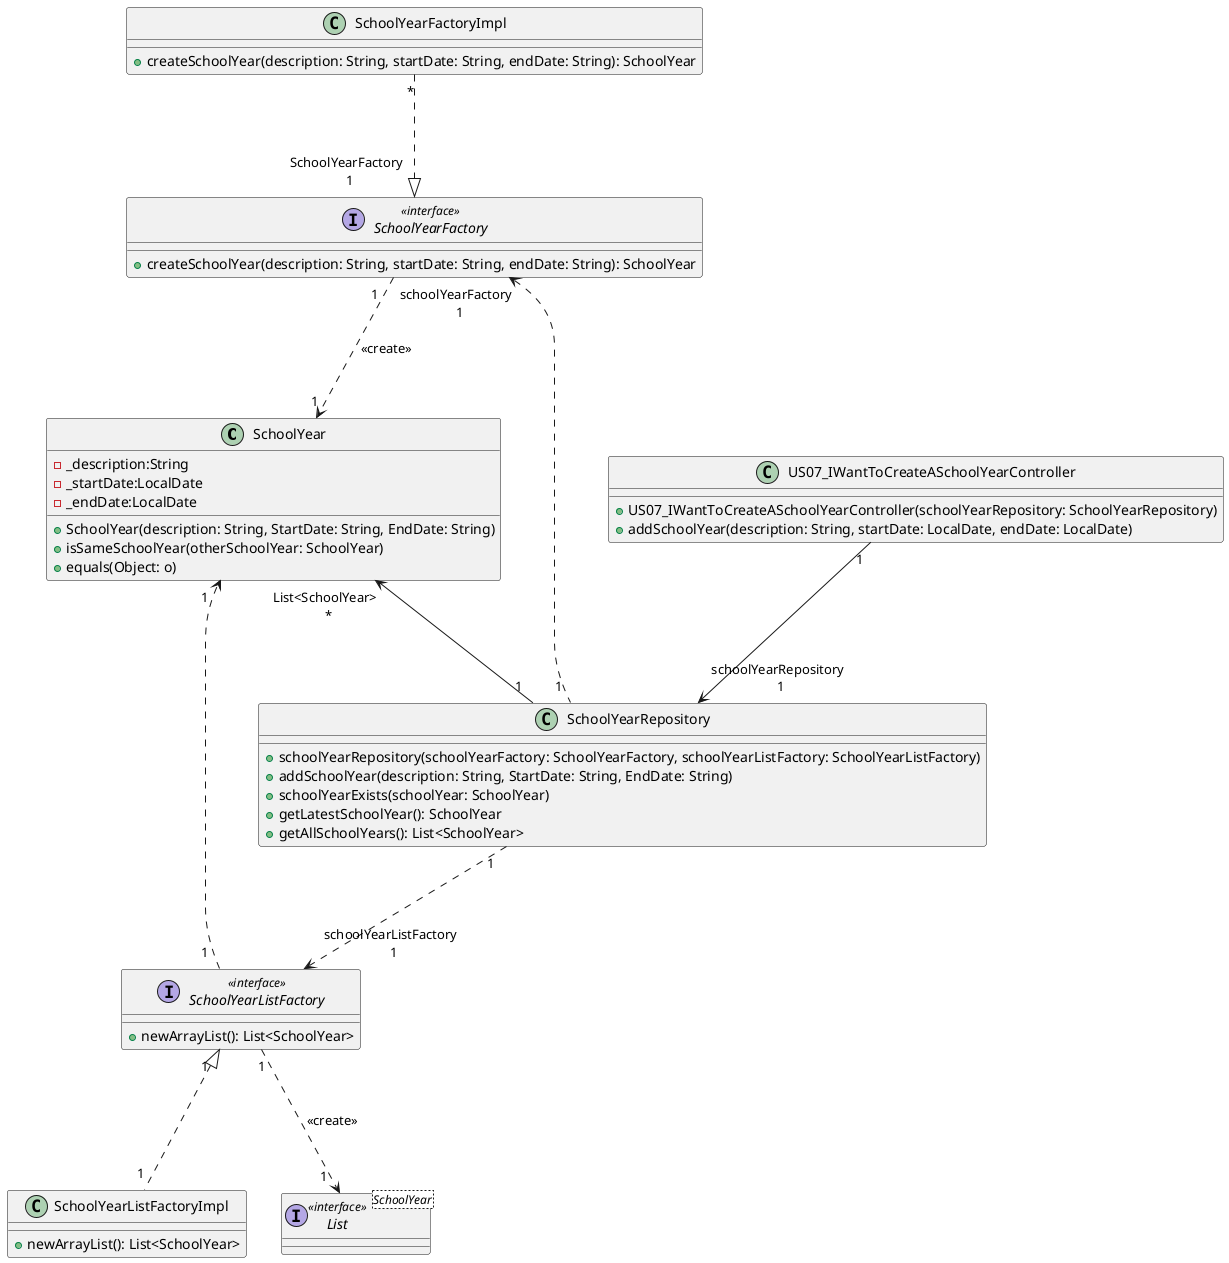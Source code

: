 @startuml
top to bottom direction

class SchoolYear {
    -_description:String
    -_startDate:LocalDate
    -_endDate:LocalDate
    +SchoolYear(description: String, StartDate: String, EndDate: String)
    +isSameSchoolYear(otherSchoolYear: SchoolYear)
    +equals(Object: o)
}

class SchoolYearRepository {
    +schoolYearRepository(schoolYearFactory: SchoolYearFactory, schoolYearListFactory: SchoolYearListFactory)
    +addSchoolYear(description: String, StartDate: String, EndDate: String)
    +schoolYearExists(schoolYear: SchoolYear)
    +getLatestSchoolYear(): SchoolYear
    +getAllSchoolYears(): List<SchoolYear>
}

class US07_IWantToCreateASchoolYearController {
   +US07_IWantToCreateASchoolYearController(schoolYearRepository: SchoolYearRepository)
   +addSchoolYear(description: String, startDate: LocalDate, endDate: LocalDate)
}

interface SchoolYearListFactory <<interface>> {
   +newArrayList(): List<SchoolYear>
}

class SchoolYearListFactoryImpl {
   +newArrayList(): List<SchoolYear>
}

interface SchoolYearFactory <<interface>> {
   +createSchoolYear(description: String, startDate: String, endDate: String): SchoolYear
}

class SchoolYearFactoryImpl {
   +createSchoolYear(description: String, startDate: String, endDate: String): SchoolYear
}

interface List<SchoolYear> <<interface>> {
}

SchoolYearListFactoryImpl "1 " ..u.|> "1  " SchoolYearListFactory
SchoolYearRepository "1" ...> "schoolYearListFactory \n 1" SchoolYearListFactory
SchoolYearRepository "1 " .u..> "schoolYearFactory \n 1" SchoolYearFactory
US07_IWantToCreateASchoolYearController "1" ---> "schoolYearRepository \n 1" SchoolYearRepository
SchoolYear "List<SchoolYear> \n *" <--- "1" SchoolYearRepository
SchoolYearFactoryImpl "*" ...|> "SchoolYearFactory \n 1" SchoolYearFactory
SchoolYearFactory "1   " ...> "1 " SchoolYear: <<create>>
SchoolYearListFactory "1" ...> "1  " List: <<create>>
SchoolYearListFactory "1  " ..> "1  " SchoolYear
@enduml
